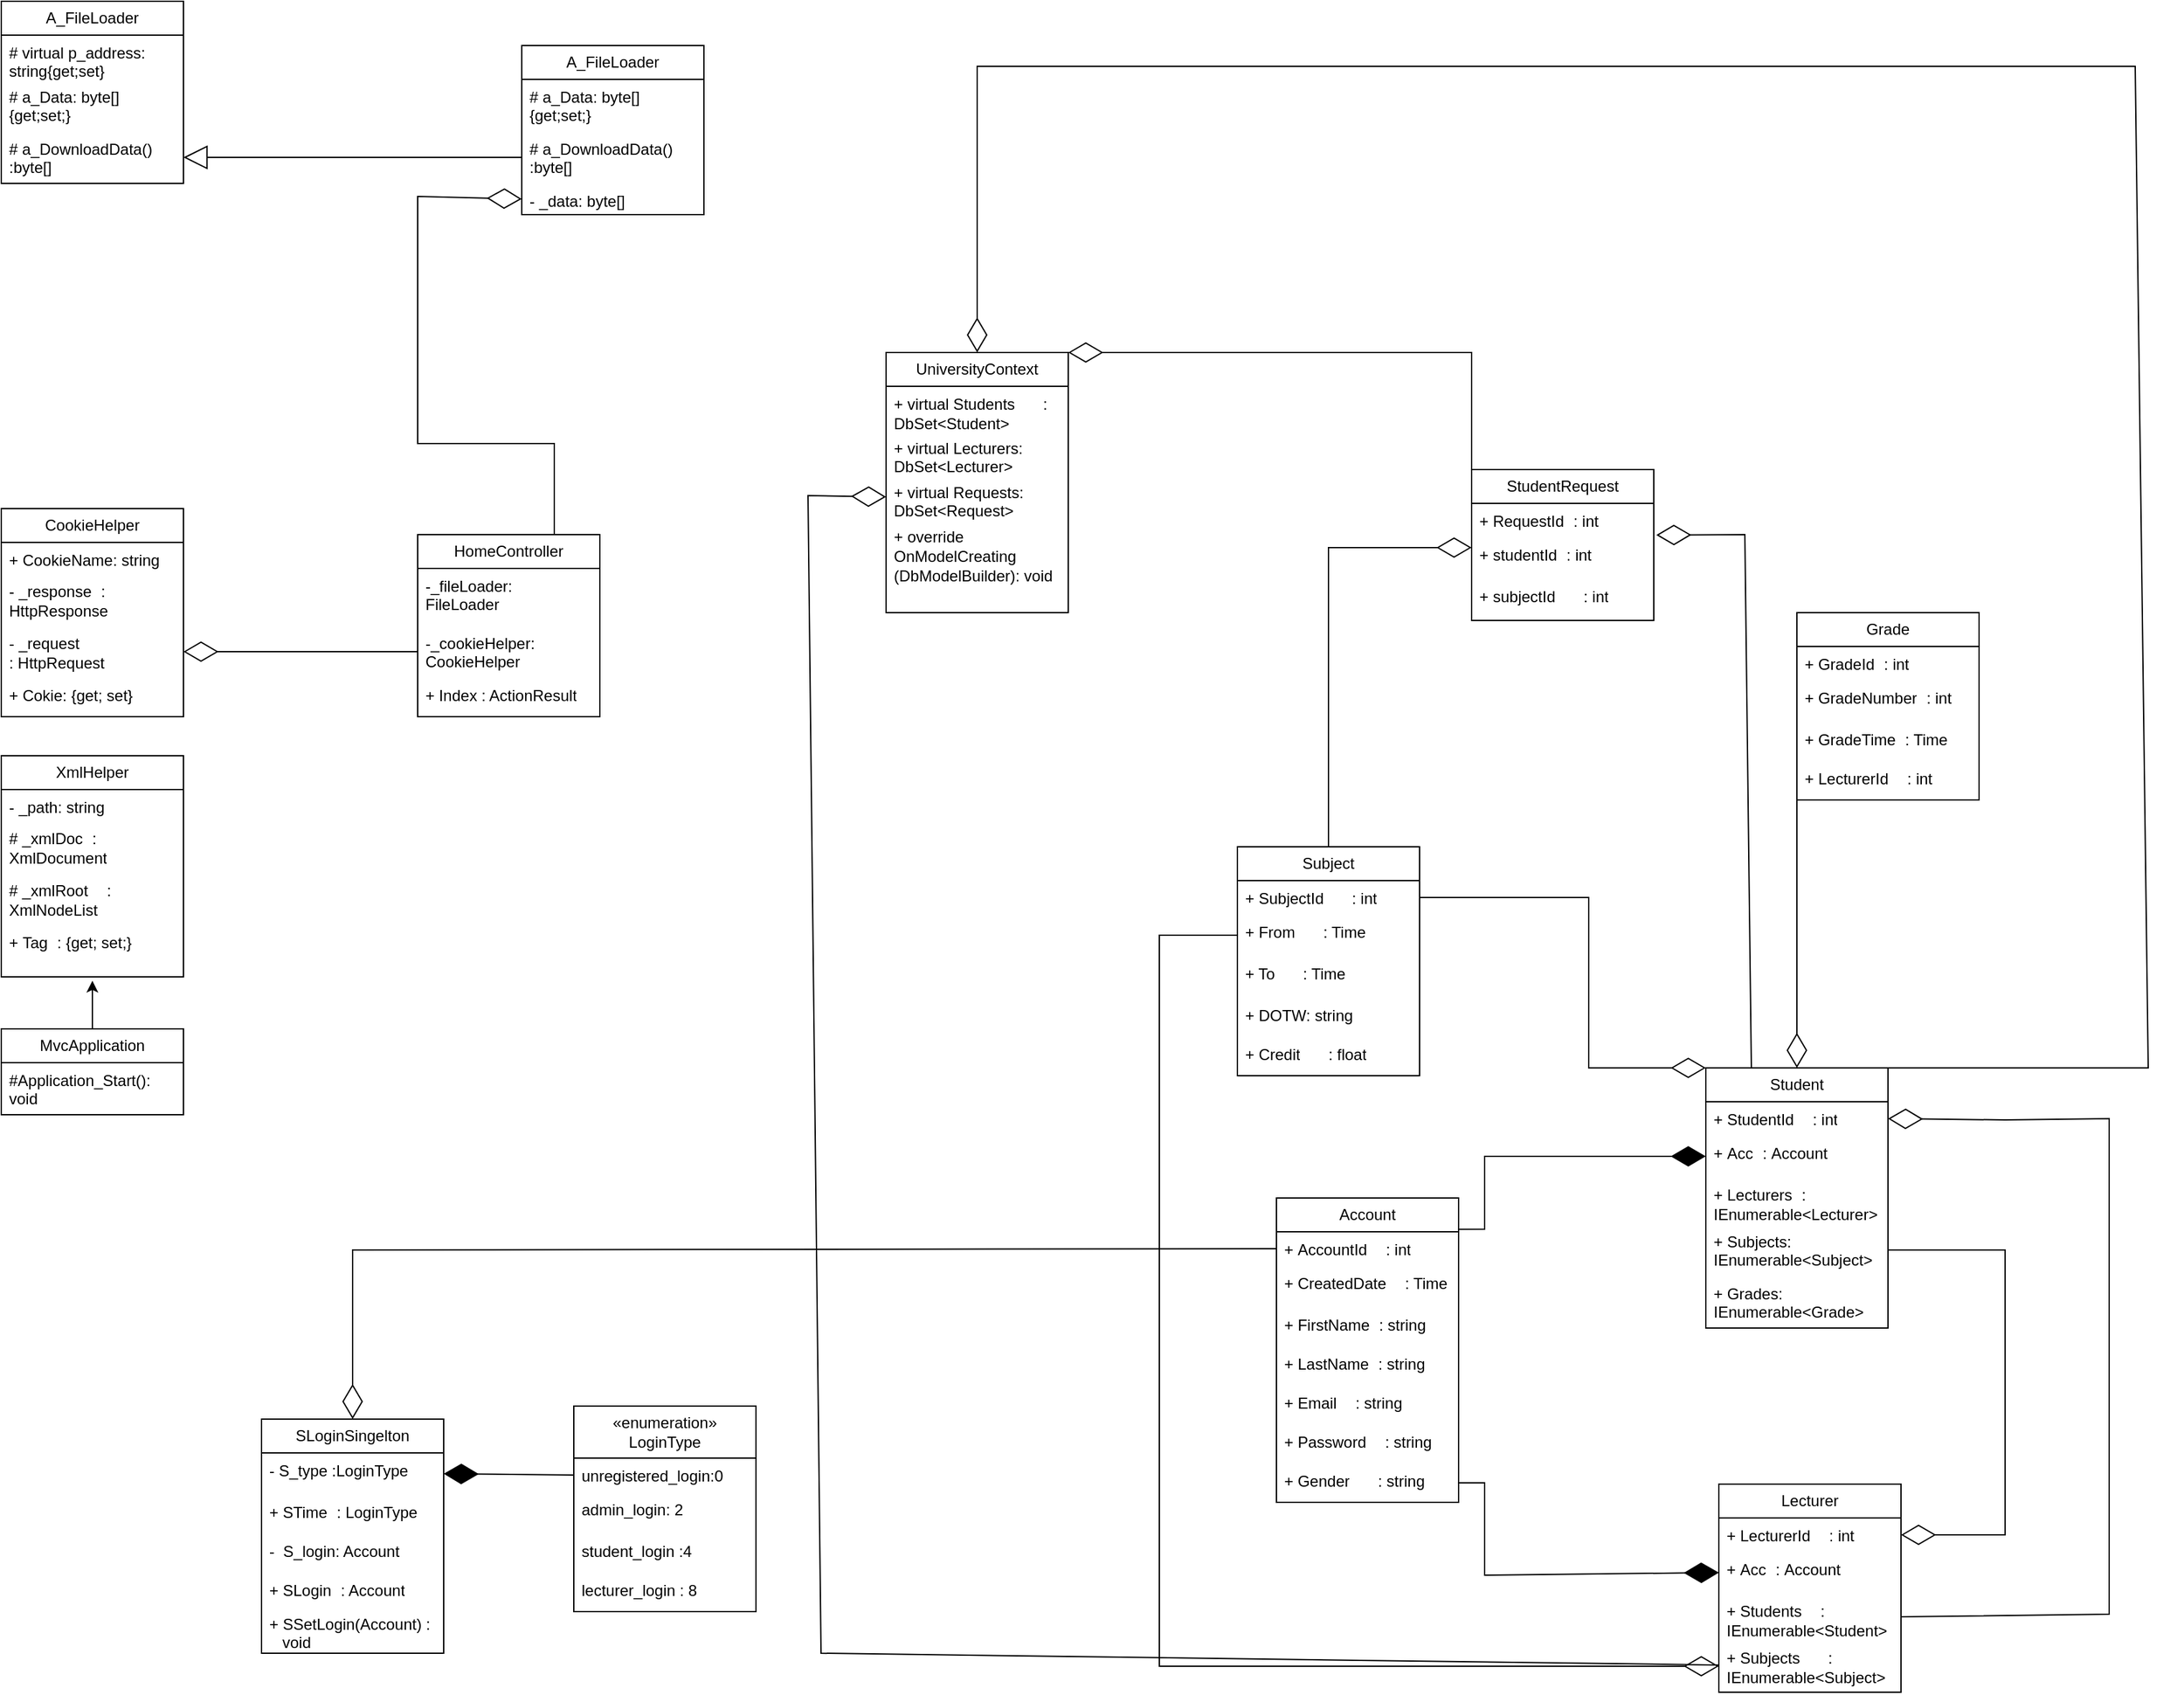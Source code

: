 <mxfile version="21.0.6" type="github">
  <diagram name="Страница 1" id="08dbwA2sCnlIQFmaK5ob">
    <mxGraphModel dx="4014" dy="2938" grid="1" gridSize="10" guides="1" tooltips="1" connect="1" arrows="1" fold="1" page="1" pageScale="1" pageWidth="827" pageHeight="1169" math="0" shadow="0">
      <root>
        <mxCell id="0" />
        <mxCell id="1" parent="0" />
        <mxCell id="9_veCbzm8Ff3fqLZp_he-1" value="Grade" style="swimlane;fontStyle=0;childLayout=stackLayout;horizontal=1;startSize=26;fillColor=none;horizontalStack=0;resizeParent=1;resizeParentMax=0;resizeLast=0;collapsible=1;marginBottom=0;whiteSpace=wrap;html=1;" parent="1" vertex="1">
          <mxGeometry x="770" y="-80" width="140" height="144" as="geometry" />
        </mxCell>
        <mxCell id="9_veCbzm8Ff3fqLZp_he-2" value="+&amp;nbsp;GradeId&lt;span style=&quot;color: rgb(36, 41, 47); font-family: ui-monospace, SFMono-Regular, &amp;quot;SF Mono&amp;quot;, Menlo, Consolas, &amp;quot;Liberation Mono&amp;quot;, monospace; background-color: rgb(255, 255, 255);&quot;&gt; &lt;/span&gt;: int" style="text;strokeColor=none;fillColor=none;align=left;verticalAlign=top;spacingLeft=4;spacingRight=4;overflow=hidden;rotatable=0;points=[[0,0.5],[1,0.5]];portConstraint=eastwest;whiteSpace=wrap;html=1;" parent="9_veCbzm8Ff3fqLZp_he-1" vertex="1">
          <mxGeometry y="26" width="140" height="26" as="geometry" />
        </mxCell>
        <mxCell id="9_veCbzm8Ff3fqLZp_he-4" value="+&amp;nbsp;GradeNumber&lt;span style=&quot;color: rgb(36, 41, 47); font-family: ui-monospace, SFMono-Regular, &amp;quot;SF Mono&amp;quot;, Menlo, Consolas, &amp;quot;Liberation Mono&amp;quot;, monospace; background-color: rgb(255, 255, 255);&quot;&gt; &lt;/span&gt;: int" style="text;strokeColor=none;fillColor=none;align=left;verticalAlign=top;spacingLeft=4;spacingRight=4;overflow=hidden;rotatable=0;points=[[0,0.5],[1,0.5]];portConstraint=eastwest;whiteSpace=wrap;html=1;" parent="9_veCbzm8Ff3fqLZp_he-1" vertex="1">
          <mxGeometry y="52" width="140" height="32" as="geometry" />
        </mxCell>
        <mxCell id="9_veCbzm8Ff3fqLZp_he-6" value="+&amp;nbsp;GradeTime&lt;span style=&quot;color: rgb(36, 41, 47); font-family: ui-monospace, SFMono-Regular, &amp;quot;SF Mono&amp;quot;, Menlo, Consolas, &amp;quot;Liberation Mono&amp;quot;, monospace; background-color: rgb(255, 255, 255);&quot;&gt; &lt;/span&gt;: Time" style="text;strokeColor=none;fillColor=none;align=left;verticalAlign=top;spacingLeft=4;spacingRight=4;overflow=hidden;rotatable=0;points=[[0,0.5],[1,0.5]];portConstraint=eastwest;whiteSpace=wrap;html=1;" parent="9_veCbzm8Ff3fqLZp_he-1" vertex="1">
          <mxGeometry y="84" width="140" height="30" as="geometry" />
        </mxCell>
        <mxCell id="9_veCbzm8Ff3fqLZp_he-7" value="+&amp;nbsp;LecturerId&lt;span style=&quot;color: rgb(36, 41, 47); font-family: ui-monospace, SFMono-Regular, &amp;quot;SF Mono&amp;quot;, Menlo, Consolas, &amp;quot;Liberation Mono&amp;quot;, monospace; background-color: rgb(255, 255, 255);&quot;&gt; &lt;/span&gt;&lt;span style=&quot;color: rgb(36, 41, 47); font-family: ui-monospace, SFMono-Regular, &amp;quot;SF Mono&amp;quot;, Menlo, Consolas, &amp;quot;Liberation Mono&amp;quot;, monospace; background-color: rgb(255, 255, 255);&quot;&gt;&amp;nbsp;&lt;/span&gt;: int" style="text;strokeColor=none;fillColor=none;align=left;verticalAlign=top;spacingLeft=4;spacingRight=4;overflow=hidden;rotatable=0;points=[[0,0.5],[1,0.5]];portConstraint=eastwest;whiteSpace=wrap;html=1;" parent="9_veCbzm8Ff3fqLZp_he-1" vertex="1">
          <mxGeometry y="114" width="140" height="30" as="geometry" />
        </mxCell>
        <mxCell id="9_veCbzm8Ff3fqLZp_he-8" value="Account" style="swimlane;fontStyle=0;childLayout=stackLayout;horizontal=1;startSize=26;fillColor=none;horizontalStack=0;resizeParent=1;resizeParentMax=0;resizeLast=0;collapsible=1;marginBottom=0;whiteSpace=wrap;html=1;" parent="1" vertex="1">
          <mxGeometry x="370" y="370" width="140" height="234" as="geometry" />
        </mxCell>
        <mxCell id="9_veCbzm8Ff3fqLZp_he-10" value="+&amp;nbsp;AccountId&lt;span style=&quot;color: rgb(36, 41, 47); font-family: ui-monospace, SFMono-Regular, &amp;quot;SF Mono&amp;quot;, Menlo, Consolas, &amp;quot;Liberation Mono&amp;quot;, monospace; background-color: rgb(255, 255, 255);&quot;&gt; &lt;/span&gt;&lt;span style=&quot;color: rgb(36, 41, 47); font-family: ui-monospace, SFMono-Regular, &amp;quot;SF Mono&amp;quot;, Menlo, Consolas, &amp;quot;Liberation Mono&amp;quot;, monospace; background-color: rgb(255, 255, 255);&quot;&gt;&amp;nbsp;&lt;/span&gt;: int" style="text;strokeColor=none;fillColor=none;align=left;verticalAlign=top;spacingLeft=4;spacingRight=4;overflow=hidden;rotatable=0;points=[[0,0.5],[1,0.5]];portConstraint=eastwest;whiteSpace=wrap;html=1;" parent="9_veCbzm8Ff3fqLZp_he-8" vertex="1">
          <mxGeometry y="26" width="140" height="26" as="geometry" />
        </mxCell>
        <mxCell id="9_veCbzm8Ff3fqLZp_he-11" value="+&amp;nbsp;CreatedDate&lt;span style=&quot;color: rgb(36, 41, 47); font-family: ui-monospace, SFMono-Regular, &amp;quot;SF Mono&amp;quot;, Menlo, Consolas, &amp;quot;Liberation Mono&amp;quot;, monospace; background-color: rgb(255, 255, 255);&quot;&gt; &lt;/span&gt;&lt;span style=&quot;color: rgb(36, 41, 47); font-family: ui-monospace, SFMono-Regular, &amp;quot;SF Mono&amp;quot;, Menlo, Consolas, &amp;quot;Liberation Mono&amp;quot;, monospace; background-color: rgb(255, 255, 255);&quot;&gt;&amp;nbsp;&lt;/span&gt;: Time" style="text;strokeColor=none;fillColor=none;align=left;verticalAlign=top;spacingLeft=4;spacingRight=4;overflow=hidden;rotatable=0;points=[[0,0.5],[1,0.5]];portConstraint=eastwest;whiteSpace=wrap;html=1;" parent="9_veCbzm8Ff3fqLZp_he-8" vertex="1">
          <mxGeometry y="52" width="140" height="32" as="geometry" />
        </mxCell>
        <mxCell id="9_veCbzm8Ff3fqLZp_he-12" value="+&amp;nbsp;FirstName&lt;span style=&quot;color: rgb(36, 41, 47); font-family: ui-monospace, SFMono-Regular, &amp;quot;SF Mono&amp;quot;, Menlo, Consolas, &amp;quot;Liberation Mono&amp;quot;, monospace; background-color: rgb(255, 255, 255);&quot;&gt; &lt;/span&gt;: string" style="text;strokeColor=none;fillColor=none;align=left;verticalAlign=top;spacingLeft=4;spacingRight=4;overflow=hidden;rotatable=0;points=[[0,0.5],[1,0.5]];portConstraint=eastwest;whiteSpace=wrap;html=1;" parent="9_veCbzm8Ff3fqLZp_he-8" vertex="1">
          <mxGeometry y="84" width="140" height="30" as="geometry" />
        </mxCell>
        <mxCell id="9_veCbzm8Ff3fqLZp_he-13" value="+&amp;nbsp;LastName&lt;span style=&quot;color: rgb(36, 41, 47); font-family: ui-monospace, SFMono-Regular, &amp;quot;SF Mono&amp;quot;, Menlo, Consolas, &amp;quot;Liberation Mono&amp;quot;, monospace; background-color: rgb(255, 255, 255);&quot;&gt; &lt;/span&gt;: string" style="text;strokeColor=none;fillColor=none;align=left;verticalAlign=top;spacingLeft=4;spacingRight=4;overflow=hidden;rotatable=0;points=[[0,0.5],[1,0.5]];portConstraint=eastwest;whiteSpace=wrap;html=1;" parent="9_veCbzm8Ff3fqLZp_he-8" vertex="1">
          <mxGeometry y="114" width="140" height="30" as="geometry" />
        </mxCell>
        <mxCell id="9_veCbzm8Ff3fqLZp_he-15" value="+&amp;nbsp;Email&lt;span style=&quot;color: rgb(36, 41, 47); font-family: ui-monospace, SFMono-Regular, &amp;quot;SF Mono&amp;quot;, Menlo, Consolas, &amp;quot;Liberation Mono&amp;quot;, monospace; background-color: rgb(255, 255, 255);&quot;&gt; &lt;/span&gt;&lt;span style=&quot;color: rgb(36, 41, 47); font-family: ui-monospace, SFMono-Regular, &amp;quot;SF Mono&amp;quot;, Menlo, Consolas, &amp;quot;Liberation Mono&amp;quot;, monospace; background-color: rgb(255, 255, 255);&quot;&gt;&amp;nbsp;&lt;/span&gt;: string" style="text;strokeColor=none;fillColor=none;align=left;verticalAlign=top;spacingLeft=4;spacingRight=4;overflow=hidden;rotatable=0;points=[[0,0.5],[1,0.5]];portConstraint=eastwest;whiteSpace=wrap;html=1;" parent="9_veCbzm8Ff3fqLZp_he-8" vertex="1">
          <mxGeometry y="144" width="140" height="30" as="geometry" />
        </mxCell>
        <mxCell id="9_veCbzm8Ff3fqLZp_he-16" value="+&amp;nbsp;Password&lt;span style=&quot;color: rgb(36, 41, 47); font-family: ui-monospace, SFMono-Regular, &amp;quot;SF Mono&amp;quot;, Menlo, Consolas, &amp;quot;Liberation Mono&amp;quot;, monospace; background-color: rgb(255, 255, 255);&quot;&gt; &lt;/span&gt;&lt;span style=&quot;color: rgb(36, 41, 47); font-family: ui-monospace, SFMono-Regular, &amp;quot;SF Mono&amp;quot;, Menlo, Consolas, &amp;quot;Liberation Mono&amp;quot;, monospace; background-color: rgb(255, 255, 255);&quot;&gt;&amp;nbsp;&lt;/span&gt;: string" style="text;strokeColor=none;fillColor=none;align=left;verticalAlign=top;spacingLeft=4;spacingRight=4;overflow=hidden;rotatable=0;points=[[0,0.5],[1,0.5]];portConstraint=eastwest;whiteSpace=wrap;html=1;" parent="9_veCbzm8Ff3fqLZp_he-8" vertex="1">
          <mxGeometry y="174" width="140" height="30" as="geometry" />
        </mxCell>
        <mxCell id="9_veCbzm8Ff3fqLZp_he-14" value="+&amp;nbsp;Gender&lt;span style=&quot;color: rgb(36, 41, 47); font-family: ui-monospace, SFMono-Regular, &amp;quot;SF Mono&amp;quot;, Menlo, Consolas, &amp;quot;Liberation Mono&amp;quot;, monospace; background-color: rgb(255, 255, 255);&quot;&gt; &lt;/span&gt;&lt;span style=&quot;color: rgb(36, 41, 47); font-family: ui-monospace, SFMono-Regular, &amp;quot;SF Mono&amp;quot;, Menlo, Consolas, &amp;quot;Liberation Mono&amp;quot;, monospace; background-color: rgb(255, 255, 255);&quot;&gt;&amp;nbsp;&lt;/span&gt;&lt;span style=&quot;color: rgb(36, 41, 47); font-family: ui-monospace, SFMono-Regular, &amp;quot;SF Mono&amp;quot;, Menlo, Consolas, &amp;quot;Liberation Mono&amp;quot;, monospace; background-color: rgb(255, 255, 255);&quot;&gt;&amp;nbsp;&lt;/span&gt;: string" style="text;strokeColor=none;fillColor=none;align=left;verticalAlign=top;spacingLeft=4;spacingRight=4;overflow=hidden;rotatable=0;points=[[0,0.5],[1,0.5]];portConstraint=eastwest;whiteSpace=wrap;html=1;" parent="9_veCbzm8Ff3fqLZp_he-8" vertex="1">
          <mxGeometry y="204" width="140" height="30" as="geometry" />
        </mxCell>
        <mxCell id="9_veCbzm8Ff3fqLZp_he-34" value="«enumeration»&lt;br style=&quot;border-color: var(--border-color);&quot;&gt;LoginType" style="swimlane;fontStyle=0;childLayout=stackLayout;horizontal=1;startSize=40;fillColor=none;horizontalStack=0;resizeParent=1;resizeParentMax=0;resizeLast=0;collapsible=1;marginBottom=0;whiteSpace=wrap;html=1;" parent="1" vertex="1">
          <mxGeometry x="-170" y="530" width="140" height="158" as="geometry" />
        </mxCell>
        <mxCell id="9_veCbzm8Ff3fqLZp_he-35" value="unregistered_login:0&lt;span style=&quot;color: rgb(36, 41, 47); font-family: ui-monospace, SFMono-Regular, &amp;quot;SF Mono&amp;quot;, Menlo, Consolas, &amp;quot;Liberation Mono&amp;quot;, monospace; background-color: rgb(255, 255, 255);&quot;&gt;&lt;/span&gt;" style="text;strokeColor=none;fillColor=none;align=left;verticalAlign=top;spacingLeft=4;spacingRight=4;overflow=hidden;rotatable=0;points=[[0,0.5],[1,0.5]];portConstraint=eastwest;whiteSpace=wrap;html=1;" parent="9_veCbzm8Ff3fqLZp_he-34" vertex="1">
          <mxGeometry y="40" width="140" height="26" as="geometry" />
        </mxCell>
        <mxCell id="9_veCbzm8Ff3fqLZp_he-36" value="admin_login: 2" style="text;strokeColor=none;fillColor=none;align=left;verticalAlign=top;spacingLeft=4;spacingRight=4;overflow=hidden;rotatable=0;points=[[0,0.5],[1,0.5]];portConstraint=eastwest;whiteSpace=wrap;html=1;" parent="9_veCbzm8Ff3fqLZp_he-34" vertex="1">
          <mxGeometry y="66" width="140" height="32" as="geometry" />
        </mxCell>
        <mxCell id="9_veCbzm8Ff3fqLZp_he-37" value="student_login :4&lt;span style=&quot;color: rgb(36, 41, 47); font-family: ui-monospace, SFMono-Regular, &amp;quot;SF Mono&amp;quot;, Menlo, Consolas, &amp;quot;Liberation Mono&amp;quot;, monospace; background-color: rgb(255, 255, 255);&quot;&gt;&lt;/span&gt;" style="text;strokeColor=none;fillColor=none;align=left;verticalAlign=top;spacingLeft=4;spacingRight=4;overflow=hidden;rotatable=0;points=[[0,0.5],[1,0.5]];portConstraint=eastwest;whiteSpace=wrap;html=1;" parent="9_veCbzm8Ff3fqLZp_he-34" vertex="1">
          <mxGeometry y="98" width="140" height="30" as="geometry" />
        </mxCell>
        <mxCell id="9_veCbzm8Ff3fqLZp_he-38" value="lecturer_login : 8&lt;span style=&quot;color: rgb(36, 41, 47); font-family: ui-monospace, SFMono-Regular, &amp;quot;SF Mono&amp;quot;, Menlo, Consolas, &amp;quot;Liberation Mono&amp;quot;, monospace; background-color: rgb(255, 255, 255);&quot;&gt;&lt;/span&gt;" style="text;strokeColor=none;fillColor=none;align=left;verticalAlign=top;spacingLeft=4;spacingRight=4;overflow=hidden;rotatable=0;points=[[0,0.5],[1,0.5]];portConstraint=eastwest;whiteSpace=wrap;html=1;" parent="9_veCbzm8Ff3fqLZp_he-34" vertex="1">
          <mxGeometry y="128" width="140" height="30" as="geometry" />
        </mxCell>
        <mxCell id="9_veCbzm8Ff3fqLZp_he-40" value="SLoginSingelton" style="swimlane;fontStyle=0;childLayout=stackLayout;horizontal=1;startSize=26;fillColor=none;horizontalStack=0;resizeParent=1;resizeParentMax=0;resizeLast=0;collapsible=1;marginBottom=0;whiteSpace=wrap;html=1;" parent="1" vertex="1">
          <mxGeometry x="-410" y="540" width="140" height="180" as="geometry" />
        </mxCell>
        <mxCell id="9_veCbzm8Ff3fqLZp_he-42" value="- S_type :LoginType&lt;span style=&quot;color: rgb(36, 41, 47); font-family: ui-monospace, SFMono-Regular, &amp;quot;SF Mono&amp;quot;, Menlo, Consolas, &amp;quot;Liberation Mono&amp;quot;, monospace; background-color: rgb(255, 255, 255);&quot;&gt; &lt;/span&gt;" style="text;strokeColor=none;fillColor=none;align=left;verticalAlign=top;spacingLeft=4;spacingRight=4;overflow=hidden;rotatable=0;points=[[0,0.5],[1,0.5]];portConstraint=eastwest;whiteSpace=wrap;html=1;" parent="9_veCbzm8Ff3fqLZp_he-40" vertex="1">
          <mxGeometry y="26" width="140" height="32" as="geometry" />
        </mxCell>
        <mxCell id="9_veCbzm8Ff3fqLZp_he-43" value="+ STime&lt;span style=&quot;color: rgb(36, 41, 47); font-family: ui-monospace, SFMono-Regular, &amp;quot;SF Mono&amp;quot;, Menlo, Consolas, &amp;quot;Liberation Mono&amp;quot;, monospace; background-color: rgb(255, 255, 255);&quot;&gt;&amp;nbsp;&lt;/span&gt;:&amp;nbsp;LoginType&lt;span style=&quot;color: rgb(36, 41, 47); font-family: ui-monospace, SFMono-Regular, &amp;quot;SF Mono&amp;quot;, Menlo, Consolas, &amp;quot;Liberation Mono&amp;quot;, monospace; background-color: rgb(255, 255, 255);&quot;&gt; &lt;/span&gt;" style="text;strokeColor=none;fillColor=none;align=left;verticalAlign=top;spacingLeft=4;spacingRight=4;overflow=hidden;rotatable=0;points=[[0,0.5],[1,0.5]];portConstraint=eastwest;whiteSpace=wrap;html=1;" parent="9_veCbzm8Ff3fqLZp_he-40" vertex="1">
          <mxGeometry y="58" width="140" height="30" as="geometry" />
        </mxCell>
        <mxCell id="9_veCbzm8Ff3fqLZp_he-44" value="-&amp;nbsp; S_login: Account" style="text;strokeColor=none;fillColor=none;align=left;verticalAlign=top;spacingLeft=4;spacingRight=4;overflow=hidden;rotatable=0;points=[[0,0.5],[1,0.5]];portConstraint=eastwest;whiteSpace=wrap;html=1;" parent="9_veCbzm8Ff3fqLZp_he-40" vertex="1">
          <mxGeometry y="88" width="140" height="30" as="geometry" />
        </mxCell>
        <mxCell id="9_veCbzm8Ff3fqLZp_he-41" value="+&amp;nbsp;SLogin&lt;span style=&quot;color: rgb(36, 41, 47); font-family: ui-monospace, SFMono-Regular, &amp;quot;SF Mono&amp;quot;, Menlo, Consolas, &amp;quot;Liberation Mono&amp;quot;, monospace; background-color: rgb(255, 255, 255);&quot;&gt; &lt;/span&gt;: Account" style="text;strokeColor=none;fillColor=none;align=left;verticalAlign=top;spacingLeft=4;spacingRight=4;overflow=hidden;rotatable=0;points=[[0,0.5],[1,0.5]];portConstraint=eastwest;whiteSpace=wrap;html=1;" parent="9_veCbzm8Ff3fqLZp_he-40" vertex="1">
          <mxGeometry y="118" width="140" height="26" as="geometry" />
        </mxCell>
        <mxCell id="9_veCbzm8Ff3fqLZp_he-47" value="+ SSetLogin(Account) :&amp;nbsp; &amp;nbsp; &amp;nbsp;void" style="text;strokeColor=none;fillColor=none;align=left;verticalAlign=top;spacingLeft=4;spacingRight=4;overflow=hidden;rotatable=0;points=[[0,0.5],[1,0.5]];portConstraint=eastwest;whiteSpace=wrap;html=1;" parent="9_veCbzm8Ff3fqLZp_he-40" vertex="1">
          <mxGeometry y="144" width="140" height="36" as="geometry" />
        </mxCell>
        <mxCell id="9_veCbzm8Ff3fqLZp_he-46" value="" style="endArrow=diamondThin;endFill=1;endSize=24;html=1;rounded=0;entryX=1;entryY=0.5;entryDx=0;entryDy=0;exitX=0;exitY=0.5;exitDx=0;exitDy=0;" parent="1" source="9_veCbzm8Ff3fqLZp_he-35" target="9_veCbzm8Ff3fqLZp_he-42" edge="1">
          <mxGeometry width="160" relative="1" as="geometry">
            <mxPoint x="-60" y="470" as="sourcePoint" />
            <mxPoint x="100" y="470" as="targetPoint" />
          </mxGeometry>
        </mxCell>
        <mxCell id="aptU_gc38uHqV0_6gAr--9" value="Student&lt;span style=&quot;color: rgb(36, 41, 47); font-family: ui-monospace, SFMono-Regular, &amp;quot;SF Mono&amp;quot;, Menlo, Consolas, &amp;quot;Liberation Mono&amp;quot;, monospace; text-align: start; background-color: rgb(255, 255, 255);&quot;&gt; &lt;/span&gt;" style="swimlane;fontStyle=0;childLayout=stackLayout;horizontal=1;startSize=26;fillColor=none;horizontalStack=0;resizeParent=1;resizeParentMax=0;resizeLast=0;collapsible=1;marginBottom=0;whiteSpace=wrap;html=1;" vertex="1" parent="1">
          <mxGeometry x="700" y="270" width="140" height="200" as="geometry" />
        </mxCell>
        <mxCell id="aptU_gc38uHqV0_6gAr--10" value="+&amp;nbsp;StudentId&lt;span style=&quot;color: rgb(36, 41, 47); font-family: ui-monospace, SFMono-Regular, &amp;quot;SF Mono&amp;quot;, Menlo, Consolas, &amp;quot;Liberation Mono&amp;quot;, monospace; background-color: rgb(255, 255, 255);&quot;&gt; &lt;/span&gt;&lt;span style=&quot;color: rgb(36, 41, 47); font-family: ui-monospace, SFMono-Regular, &amp;quot;SF Mono&amp;quot;, Menlo, Consolas, &amp;quot;Liberation Mono&amp;quot;, monospace; background-color: rgb(255, 255, 255);&quot;&gt;&amp;nbsp;&lt;/span&gt;: int" style="text;strokeColor=none;fillColor=none;align=left;verticalAlign=top;spacingLeft=4;spacingRight=4;overflow=hidden;rotatable=0;points=[[0,0.5],[1,0.5]];portConstraint=eastwest;whiteSpace=wrap;html=1;" vertex="1" parent="aptU_gc38uHqV0_6gAr--9">
          <mxGeometry y="26" width="140" height="26" as="geometry" />
        </mxCell>
        <mxCell id="aptU_gc38uHqV0_6gAr--11" value="+&amp;nbsp;Acc&lt;span style=&quot;color: rgb(36, 41, 47); font-family: ui-monospace, SFMono-Regular, &amp;quot;SF Mono&amp;quot;, Menlo, Consolas, &amp;quot;Liberation Mono&amp;quot;, monospace; background-color: rgb(255, 255, 255);&quot;&gt;&amp;nbsp;&lt;/span&gt;:&amp;nbsp;Account&lt;span style=&quot;color: rgb(36, 41, 47); font-family: ui-monospace, SFMono-Regular, &amp;quot;SF Mono&amp;quot;, Menlo, Consolas, &amp;quot;Liberation Mono&amp;quot;, monospace; background-color: rgb(255, 255, 255);&quot;&gt; &lt;/span&gt;" style="text;strokeColor=none;fillColor=none;align=left;verticalAlign=top;spacingLeft=4;spacingRight=4;overflow=hidden;rotatable=0;points=[[0,0.5],[1,0.5]];portConstraint=eastwest;whiteSpace=wrap;html=1;" vertex="1" parent="aptU_gc38uHqV0_6gAr--9">
          <mxGeometry y="52" width="140" height="32" as="geometry" />
        </mxCell>
        <mxCell id="aptU_gc38uHqV0_6gAr--12" value="+&amp;nbsp;Lecturers&lt;span style=&quot;color: rgb(36, 41, 47); font-family: ui-monospace, SFMono-Regular, &amp;quot;SF Mono&amp;quot;, Menlo, Consolas, &amp;quot;Liberation Mono&amp;quot;, monospace; background-color: rgb(255, 255, 255);&quot;&gt; &lt;/span&gt;: IEnumerable&amp;lt;Lecturer&amp;gt;" style="text;strokeColor=none;fillColor=none;align=left;verticalAlign=top;spacingLeft=4;spacingRight=4;overflow=hidden;rotatable=0;points=[[0,0.5],[1,0.5]];portConstraint=eastwest;whiteSpace=wrap;html=1;" vertex="1" parent="aptU_gc38uHqV0_6gAr--9">
          <mxGeometry y="84" width="140" height="36" as="geometry" />
        </mxCell>
        <mxCell id="aptU_gc38uHqV0_6gAr--13" value="+&amp;nbsp;Subjects:&amp;nbsp; IEnumerable&amp;lt;Subject&amp;gt;" style="text;strokeColor=none;fillColor=none;align=left;verticalAlign=top;spacingLeft=4;spacingRight=4;overflow=hidden;rotatable=0;points=[[0,0.5],[1,0.5]];portConstraint=eastwest;whiteSpace=wrap;html=1;" vertex="1" parent="aptU_gc38uHqV0_6gAr--9">
          <mxGeometry y="120" width="140" height="40" as="geometry" />
        </mxCell>
        <mxCell id="aptU_gc38uHqV0_6gAr--36" value="+&amp;nbsp;Grades:&amp;nbsp; IEnumerable&amp;lt;Grade&amp;gt;" style="text;strokeColor=none;fillColor=none;align=left;verticalAlign=top;spacingLeft=4;spacingRight=4;overflow=hidden;rotatable=0;points=[[0,0.5],[1,0.5]];portConstraint=eastwest;whiteSpace=wrap;html=1;" vertex="1" parent="aptU_gc38uHqV0_6gAr--9">
          <mxGeometry y="160" width="140" height="40" as="geometry" />
        </mxCell>
        <mxCell id="aptU_gc38uHqV0_6gAr--14" value="Lecturer" style="swimlane;fontStyle=0;childLayout=stackLayout;horizontal=1;startSize=26;fillColor=none;horizontalStack=0;resizeParent=1;resizeParentMax=0;resizeLast=0;collapsible=1;marginBottom=0;whiteSpace=wrap;html=1;" vertex="1" parent="1">
          <mxGeometry x="710" y="590" width="140" height="160" as="geometry" />
        </mxCell>
        <mxCell id="aptU_gc38uHqV0_6gAr--15" value="+&amp;nbsp;LecturerId&lt;span style=&quot;color: rgb(36, 41, 47); font-family: ui-monospace, SFMono-Regular, &amp;quot;SF Mono&amp;quot;, Menlo, Consolas, &amp;quot;Liberation Mono&amp;quot;, monospace; background-color: rgb(255, 255, 255);&quot;&gt; &lt;/span&gt;&lt;span style=&quot;color: rgb(36, 41, 47); font-family: ui-monospace, SFMono-Regular, &amp;quot;SF Mono&amp;quot;, Menlo, Consolas, &amp;quot;Liberation Mono&amp;quot;, monospace; background-color: rgb(255, 255, 255);&quot;&gt;&amp;nbsp;&lt;/span&gt;: int" style="text;strokeColor=none;fillColor=none;align=left;verticalAlign=top;spacingLeft=4;spacingRight=4;overflow=hidden;rotatable=0;points=[[0,0.5],[1,0.5]];portConstraint=eastwest;whiteSpace=wrap;html=1;" vertex="1" parent="aptU_gc38uHqV0_6gAr--14">
          <mxGeometry y="26" width="140" height="26" as="geometry" />
        </mxCell>
        <mxCell id="aptU_gc38uHqV0_6gAr--16" value="+&amp;nbsp;Acc&lt;span style=&quot;color: rgb(36, 41, 47); font-family: ui-monospace, SFMono-Regular, &amp;quot;SF Mono&amp;quot;, Menlo, Consolas, &amp;quot;Liberation Mono&amp;quot;, monospace; background-color: rgb(255, 255, 255);&quot;&gt;&amp;nbsp;&lt;/span&gt;:&amp;nbsp;Account&lt;span style=&quot;color: rgb(36, 41, 47); font-family: ui-monospace, SFMono-Regular, &amp;quot;SF Mono&amp;quot;, Menlo, Consolas, &amp;quot;Liberation Mono&amp;quot;, monospace; background-color: rgb(255, 255, 255);&quot;&gt; &lt;/span&gt;" style="text;strokeColor=none;fillColor=none;align=left;verticalAlign=top;spacingLeft=4;spacingRight=4;overflow=hidden;rotatable=0;points=[[0,0.5],[1,0.5]];portConstraint=eastwest;whiteSpace=wrap;html=1;" vertex="1" parent="aptU_gc38uHqV0_6gAr--14">
          <mxGeometry y="52" width="140" height="32" as="geometry" />
        </mxCell>
        <mxCell id="aptU_gc38uHqV0_6gAr--17" value="+&amp;nbsp;Students&lt;span style=&quot;color: rgb(36, 41, 47); font-family: ui-monospace, SFMono-Regular, &amp;quot;SF Mono&amp;quot;, Menlo, Consolas, &amp;quot;Liberation Mono&amp;quot;, monospace; background-color: rgb(255, 255, 255);&quot;&gt; &lt;/span&gt;&lt;span style=&quot;color: rgb(36, 41, 47); font-family: ui-monospace, SFMono-Regular, &amp;quot;SF Mono&amp;quot;, Menlo, Consolas, &amp;quot;Liberation Mono&amp;quot;, monospace; background-color: rgb(255, 255, 255);&quot;&gt;&amp;nbsp;&lt;/span&gt;: IEnumerable&amp;lt;Student&amp;gt;" style="text;strokeColor=none;fillColor=none;align=left;verticalAlign=top;spacingLeft=4;spacingRight=4;overflow=hidden;rotatable=0;points=[[0,0.5],[1,0.5]];portConstraint=eastwest;whiteSpace=wrap;html=1;" vertex="1" parent="aptU_gc38uHqV0_6gAr--14">
          <mxGeometry y="84" width="140" height="36" as="geometry" />
        </mxCell>
        <mxCell id="aptU_gc38uHqV0_6gAr--18" value="+&amp;nbsp;Subjects&lt;span style=&quot;color: rgb(36, 41, 47); font-family: ui-monospace, SFMono-Regular, &amp;quot;SF Mono&amp;quot;, Menlo, Consolas, &amp;quot;Liberation Mono&amp;quot;, monospace; background-color: rgb(255, 255, 255);&quot;&gt; &lt;/span&gt;&lt;span style=&quot;color: rgb(36, 41, 47); font-family: ui-monospace, SFMono-Regular, &amp;quot;SF Mono&amp;quot;, Menlo, Consolas, &amp;quot;Liberation Mono&amp;quot;, monospace; background-color: rgb(255, 255, 255);&quot;&gt;&amp;nbsp;&lt;/span&gt;&lt;span style=&quot;color: rgb(36, 41, 47); font-family: ui-monospace, SFMono-Regular, &amp;quot;SF Mono&amp;quot;, Menlo, Consolas, &amp;quot;Liberation Mono&amp;quot;, monospace; background-color: rgb(255, 255, 255);&quot;&gt;&amp;nbsp;&lt;/span&gt;: IEnumerable&amp;lt;Subject&amp;gt;" style="text;strokeColor=none;fillColor=none;align=left;verticalAlign=top;spacingLeft=4;spacingRight=4;overflow=hidden;rotatable=0;points=[[0,0.5],[1,0.5]];portConstraint=eastwest;whiteSpace=wrap;html=1;" vertex="1" parent="aptU_gc38uHqV0_6gAr--14">
          <mxGeometry y="120" width="140" height="40" as="geometry" />
        </mxCell>
        <mxCell id="aptU_gc38uHqV0_6gAr--19" value="" style="endArrow=diamondThin;endFill=0;endSize=24;html=1;rounded=0;entryX=1;entryY=0.5;entryDx=0;entryDy=0;exitX=1;exitY=0.5;exitDx=0;exitDy=0;" edge="1" parent="1" source="aptU_gc38uHqV0_6gAr--17" target="aptU_gc38uHqV0_6gAr--10">
          <mxGeometry width="160" relative="1" as="geometry">
            <mxPoint x="690" y="554" as="sourcePoint" />
            <mxPoint x="850" y="554" as="targetPoint" />
            <Array as="points">
              <mxPoint x="1010" y="690" />
              <mxPoint x="1010" y="590" />
              <mxPoint x="1010" y="460" />
              <mxPoint x="1010" y="369" />
              <mxPoint x="1010" y="309" />
              <mxPoint x="930" y="310" />
            </Array>
          </mxGeometry>
        </mxCell>
        <mxCell id="aptU_gc38uHqV0_6gAr--20" value="" style="endArrow=diamondThin;endFill=0;endSize=24;html=1;rounded=0;entryX=1;entryY=0.5;entryDx=0;entryDy=0;exitX=1;exitY=0.5;exitDx=0;exitDy=0;" edge="1" parent="1" source="aptU_gc38uHqV0_6gAr--13" target="aptU_gc38uHqV0_6gAr--15">
          <mxGeometry width="160" relative="1" as="geometry">
            <mxPoint x="850" y="460" as="sourcePoint" />
            <mxPoint x="1020" y="430" as="targetPoint" />
            <Array as="points">
              <mxPoint x="930" y="410" />
              <mxPoint x="930" y="540" />
              <mxPoint x="930" y="629" />
            </Array>
          </mxGeometry>
        </mxCell>
        <mxCell id="aptU_gc38uHqV0_6gAr--23" value="" style="endArrow=diamondThin;endFill=1;endSize=24;html=1;rounded=0;entryX=0;entryY=0.5;entryDx=0;entryDy=0;exitX=1;exitY=0.5;exitDx=0;exitDy=0;" edge="1" parent="1" source="9_veCbzm8Ff3fqLZp_he-14" target="aptU_gc38uHqV0_6gAr--16">
          <mxGeometry width="160" relative="1" as="geometry">
            <mxPoint x="530" y="575" as="sourcePoint" />
            <mxPoint x="340" y="650" as="targetPoint" />
            <Array as="points">
              <mxPoint x="530" y="589" />
              <mxPoint x="530" y="660" />
            </Array>
          </mxGeometry>
        </mxCell>
        <mxCell id="aptU_gc38uHqV0_6gAr--24" value="" style="endArrow=diamondThin;endFill=1;endSize=24;html=1;rounded=0;entryX=0;entryY=0.5;entryDx=0;entryDy=0;exitX=1;exitY=0.103;exitDx=0;exitDy=0;exitPerimeter=0;" edge="1" parent="1" source="9_veCbzm8Ff3fqLZp_he-8" target="aptU_gc38uHqV0_6gAr--11">
          <mxGeometry width="160" relative="1" as="geometry">
            <mxPoint x="530" y="414" as="sourcePoint" />
            <mxPoint x="730" y="453" as="targetPoint" />
            <Array as="points">
              <mxPoint x="530" y="394" />
              <mxPoint x="530" y="338" />
            </Array>
          </mxGeometry>
        </mxCell>
        <mxCell id="aptU_gc38uHqV0_6gAr--26" value="Subject" style="swimlane;fontStyle=0;childLayout=stackLayout;horizontal=1;startSize=26;fillColor=none;horizontalStack=0;resizeParent=1;resizeParentMax=0;resizeLast=0;collapsible=1;marginBottom=0;whiteSpace=wrap;html=1;" vertex="1" parent="1">
          <mxGeometry x="340" y="100" width="140" height="176" as="geometry" />
        </mxCell>
        <mxCell id="aptU_gc38uHqV0_6gAr--27" value="+&amp;nbsp;SubjectId&lt;span style=&quot;color: rgb(36, 41, 47); font-family: ui-monospace, SFMono-Regular, &amp;quot;SF Mono&amp;quot;, Menlo, Consolas, &amp;quot;Liberation Mono&amp;quot;, monospace; background-color: rgb(255, 255, 255);&quot;&gt; &lt;/span&gt;&lt;span style=&quot;color: rgb(36, 41, 47); font-family: ui-monospace, SFMono-Regular, &amp;quot;SF Mono&amp;quot;, Menlo, Consolas, &amp;quot;Liberation Mono&amp;quot;, monospace; background-color: rgb(255, 255, 255);&quot;&gt;&amp;nbsp;&lt;/span&gt;&lt;span style=&quot;color: rgb(36, 41, 47); font-family: ui-monospace, SFMono-Regular, &amp;quot;SF Mono&amp;quot;, Menlo, Consolas, &amp;quot;Liberation Mono&amp;quot;, monospace; background-color: rgb(255, 255, 255);&quot;&gt;&amp;nbsp;&lt;/span&gt;: int" style="text;strokeColor=none;fillColor=none;align=left;verticalAlign=top;spacingLeft=4;spacingRight=4;overflow=hidden;rotatable=0;points=[[0,0.5],[1,0.5]];portConstraint=eastwest;whiteSpace=wrap;html=1;" vertex="1" parent="aptU_gc38uHqV0_6gAr--26">
          <mxGeometry y="26" width="140" height="26" as="geometry" />
        </mxCell>
        <mxCell id="aptU_gc38uHqV0_6gAr--28" value="+&amp;nbsp;From&lt;span style=&quot;color: rgb(36, 41, 47); font-family: ui-monospace, SFMono-Regular, &amp;quot;SF Mono&amp;quot;, Menlo, Consolas, &amp;quot;Liberation Mono&amp;quot;, monospace; background-color: rgb(255, 255, 255);&quot;&gt; &lt;/span&gt;&lt;span style=&quot;color: rgb(36, 41, 47); font-family: ui-monospace, SFMono-Regular, &amp;quot;SF Mono&amp;quot;, Menlo, Consolas, &amp;quot;Liberation Mono&amp;quot;, monospace; background-color: rgb(255, 255, 255);&quot;&gt;&amp;nbsp;&lt;/span&gt;&lt;span style=&quot;color: rgb(36, 41, 47); font-family: ui-monospace, SFMono-Regular, &amp;quot;SF Mono&amp;quot;, Menlo, Consolas, &amp;quot;Liberation Mono&amp;quot;, monospace; background-color: rgb(255, 255, 255);&quot;&gt;&amp;nbsp;&lt;/span&gt;: Time" style="text;strokeColor=none;fillColor=none;align=left;verticalAlign=top;spacingLeft=4;spacingRight=4;overflow=hidden;rotatable=0;points=[[0,0.5],[1,0.5]];portConstraint=eastwest;whiteSpace=wrap;html=1;" vertex="1" parent="aptU_gc38uHqV0_6gAr--26">
          <mxGeometry y="52" width="140" height="32" as="geometry" />
        </mxCell>
        <mxCell id="aptU_gc38uHqV0_6gAr--29" value="+ To&lt;span style=&quot;color: rgb(36, 41, 47); font-family: ui-monospace, SFMono-Regular, &amp;quot;SF Mono&amp;quot;, Menlo, Consolas, &amp;quot;Liberation Mono&amp;quot;, monospace; background-color: rgb(255, 255, 255);&quot;&gt;&amp;nbsp;&lt;/span&gt;&lt;span style=&quot;color: rgb(36, 41, 47); font-family: ui-monospace, SFMono-Regular, &amp;quot;SF Mono&amp;quot;, Menlo, Consolas, &amp;quot;Liberation Mono&amp;quot;, monospace; background-color: rgb(255, 255, 255);&quot;&gt;&amp;nbsp;&lt;/span&gt;&lt;span style=&quot;color: rgb(36, 41, 47); font-family: ui-monospace, SFMono-Regular, &amp;quot;SF Mono&amp;quot;, Menlo, Consolas, &amp;quot;Liberation Mono&amp;quot;, monospace; background-color: rgb(255, 255, 255);&quot;&gt;&amp;nbsp;&lt;/span&gt;: Time" style="text;strokeColor=none;fillColor=none;align=left;verticalAlign=top;spacingLeft=4;spacingRight=4;overflow=hidden;rotatable=0;points=[[0,0.5],[1,0.5]];portConstraint=eastwest;whiteSpace=wrap;html=1;" vertex="1" parent="aptU_gc38uHqV0_6gAr--26">
          <mxGeometry y="84" width="140" height="32" as="geometry" />
        </mxCell>
        <mxCell id="aptU_gc38uHqV0_6gAr--30" value="+ DOTW: string" style="text;strokeColor=none;fillColor=none;align=left;verticalAlign=top;spacingLeft=4;spacingRight=4;overflow=hidden;rotatable=0;points=[[0,0.5],[1,0.5]];portConstraint=eastwest;whiteSpace=wrap;html=1;" vertex="1" parent="aptU_gc38uHqV0_6gAr--26">
          <mxGeometry y="116" width="140" height="30" as="geometry" />
        </mxCell>
        <mxCell id="aptU_gc38uHqV0_6gAr--31" value="+&amp;nbsp;Credit&lt;span style=&quot;color: rgb(36, 41, 47); font-family: ui-monospace, SFMono-Regular, &amp;quot;SF Mono&amp;quot;, Menlo, Consolas, &amp;quot;Liberation Mono&amp;quot;, monospace; background-color: rgb(255, 255, 255);&quot;&gt; &lt;/span&gt;&lt;span style=&quot;color: rgb(36, 41, 47); font-family: ui-monospace, SFMono-Regular, &amp;quot;SF Mono&amp;quot;, Menlo, Consolas, &amp;quot;Liberation Mono&amp;quot;, monospace; background-color: rgb(255, 255, 255);&quot;&gt;&amp;nbsp;&lt;/span&gt;&lt;span style=&quot;color: rgb(36, 41, 47); font-family: ui-monospace, SFMono-Regular, &amp;quot;SF Mono&amp;quot;, Menlo, Consolas, &amp;quot;Liberation Mono&amp;quot;, monospace; background-color: rgb(255, 255, 255);&quot;&gt;&amp;nbsp;&lt;/span&gt;: float" style="text;strokeColor=none;fillColor=none;align=left;verticalAlign=top;spacingLeft=4;spacingRight=4;overflow=hidden;rotatable=0;points=[[0,0.5],[1,0.5]];portConstraint=eastwest;whiteSpace=wrap;html=1;" vertex="1" parent="aptU_gc38uHqV0_6gAr--26">
          <mxGeometry y="146" width="140" height="30" as="geometry" />
        </mxCell>
        <mxCell id="aptU_gc38uHqV0_6gAr--32" value="" style="endArrow=diamondThin;endFill=0;endSize=24;html=1;rounded=0;entryX=0;entryY=0;entryDx=0;entryDy=0;exitX=1;exitY=0.5;exitDx=0;exitDy=0;" edge="1" parent="1" source="aptU_gc38uHqV0_6gAr--27" target="aptU_gc38uHqV0_6gAr--9">
          <mxGeometry width="160" relative="1" as="geometry">
            <mxPoint x="520" y="160" as="sourcePoint" />
            <mxPoint x="530" y="390" as="targetPoint" />
            <Array as="points">
              <mxPoint x="610" y="139" />
              <mxPoint x="610" y="270" />
              <mxPoint x="630" y="270" />
            </Array>
          </mxGeometry>
        </mxCell>
        <mxCell id="aptU_gc38uHqV0_6gAr--33" value="" style="endArrow=diamondThin;endFill=0;endSize=24;html=1;rounded=0;exitX=0;exitY=0.5;exitDx=0;exitDy=0;entryX=0;entryY=0.5;entryDx=0;entryDy=0;" edge="1" parent="1" source="aptU_gc38uHqV0_6gAr--28" target="aptU_gc38uHqV0_6gAr--18">
          <mxGeometry width="160" relative="1" as="geometry">
            <mxPoint x="110" y="200" as="sourcePoint" />
            <mxPoint x="680" y="760" as="targetPoint" />
            <Array as="points">
              <mxPoint x="280" y="168" />
              <mxPoint x="280" y="331" />
              <mxPoint x="280" y="730" />
            </Array>
          </mxGeometry>
        </mxCell>
        <mxCell id="aptU_gc38uHqV0_6gAr--39" value="" style="endArrow=diamondThin;endFill=0;endSize=24;html=1;rounded=0;entryX=0.5;entryY=0;entryDx=0;entryDy=0;exitX=0;exitY=0.5;exitDx=0;exitDy=0;" edge="1" parent="1" source="9_veCbzm8Ff3fqLZp_he-7" target="aptU_gc38uHqV0_6gAr--9">
          <mxGeometry width="160" relative="1" as="geometry">
            <mxPoint x="670" y="100" as="sourcePoint" />
            <mxPoint x="830" y="100" as="targetPoint" />
          </mxGeometry>
        </mxCell>
        <mxCell id="aptU_gc38uHqV0_6gAr--41" value="" style="endArrow=diamondThin;endFill=0;endSize=24;html=1;rounded=0;exitX=0;exitY=0.5;exitDx=0;exitDy=0;entryX=0.5;entryY=0;entryDx=0;entryDy=0;" edge="1" parent="1" source="9_veCbzm8Ff3fqLZp_he-10" target="9_veCbzm8Ff3fqLZp_he-40">
          <mxGeometry width="160" relative="1" as="geometry">
            <mxPoint x="60" y="430" as="sourcePoint" />
            <mxPoint x="220" y="430" as="targetPoint" />
            <Array as="points">
              <mxPoint x="-340" y="410" />
            </Array>
          </mxGeometry>
        </mxCell>
        <mxCell id="aptU_gc38uHqV0_6gAr--42" value="UniversityContext" style="swimlane;fontStyle=0;childLayout=stackLayout;horizontal=1;startSize=26;fillColor=none;horizontalStack=0;resizeParent=1;resizeParentMax=0;resizeLast=0;collapsible=1;marginBottom=0;whiteSpace=wrap;html=1;" vertex="1" parent="1">
          <mxGeometry x="70" y="-280" width="140" height="200" as="geometry" />
        </mxCell>
        <mxCell id="aptU_gc38uHqV0_6gAr--43" value="+ virtual Students&lt;span style=&quot;color: rgb(36, 41, 47); font-family: ui-monospace, SFMono-Regular, &amp;quot;SF Mono&amp;quot;, Menlo, Consolas, &amp;quot;Liberation Mono&amp;quot;, monospace; background-color: rgb(255, 255, 255);&quot;&gt; &lt;/span&gt;&lt;span style=&quot;color: rgb(36, 41, 47); font-family: ui-monospace, SFMono-Regular, &amp;quot;SF Mono&amp;quot;, Menlo, Consolas, &amp;quot;Liberation Mono&amp;quot;, monospace; background-color: rgb(255, 255, 255);&quot;&gt;&amp;nbsp;&lt;/span&gt;&lt;span style=&quot;color: rgb(36, 41, 47); font-family: ui-monospace, SFMono-Regular, &amp;quot;SF Mono&amp;quot;, Menlo, Consolas, &amp;quot;Liberation Mono&amp;quot;, monospace; background-color: rgb(255, 255, 255);&quot;&gt;&amp;nbsp;&lt;/span&gt;: DbSet&amp;lt;Student&amp;gt;" style="text;strokeColor=none;fillColor=none;align=left;verticalAlign=top;spacingLeft=4;spacingRight=4;overflow=hidden;rotatable=0;points=[[0,0.5],[1,0.5]];portConstraint=eastwest;whiteSpace=wrap;html=1;" vertex="1" parent="aptU_gc38uHqV0_6gAr--42">
          <mxGeometry y="26" width="140" height="34" as="geometry" />
        </mxCell>
        <mxCell id="aptU_gc38uHqV0_6gAr--51" value="+ virtual Lecturers: DbSet&amp;lt;Lecturer&amp;gt;" style="text;strokeColor=none;fillColor=none;align=left;verticalAlign=top;spacingLeft=4;spacingRight=4;overflow=hidden;rotatable=0;points=[[0,0.5],[1,0.5]];portConstraint=eastwest;whiteSpace=wrap;html=1;" vertex="1" parent="aptU_gc38uHqV0_6gAr--42">
          <mxGeometry y="60" width="140" height="34" as="geometry" />
        </mxCell>
        <mxCell id="aptU_gc38uHqV0_6gAr--53" value="+ virtual Requests: DbSet&amp;lt;Request&amp;gt;" style="text;strokeColor=none;fillColor=none;align=left;verticalAlign=top;spacingLeft=4;spacingRight=4;overflow=hidden;rotatable=0;points=[[0,0.5],[1,0.5]];portConstraint=eastwest;whiteSpace=wrap;html=1;" vertex="1" parent="aptU_gc38uHqV0_6gAr--42">
          <mxGeometry y="94" width="140" height="34" as="geometry" />
        </mxCell>
        <mxCell id="aptU_gc38uHqV0_6gAr--49" value="+&amp;nbsp;override&lt;span style=&quot;color: rgb(36, 41, 47); font-family: ui-monospace, SFMono-Regular, &amp;quot;SF Mono&amp;quot;, Menlo, Consolas, &amp;quot;Liberation Mono&amp;quot;, monospace; background-color: rgb(255, 255, 255);&quot;&gt; &lt;/span&gt;&lt;br&gt;OnModelCreating&lt;br&gt;(DbModelBuilder): void" style="text;strokeColor=none;fillColor=none;align=left;verticalAlign=top;spacingLeft=4;spacingRight=4;overflow=hidden;rotatable=0;points=[[0,0.5],[1,0.5]];portConstraint=eastwest;whiteSpace=wrap;html=1;" vertex="1" parent="aptU_gc38uHqV0_6gAr--42">
          <mxGeometry y="128" width="140" height="72" as="geometry" />
        </mxCell>
        <mxCell id="aptU_gc38uHqV0_6gAr--59" value="StudentRequest" style="swimlane;fontStyle=0;childLayout=stackLayout;horizontal=1;startSize=26;fillColor=none;horizontalStack=0;resizeParent=1;resizeParentMax=0;resizeLast=0;collapsible=1;marginBottom=0;whiteSpace=wrap;html=1;" vertex="1" parent="1">
          <mxGeometry x="520" y="-190" width="140" height="116" as="geometry" />
        </mxCell>
        <mxCell id="aptU_gc38uHqV0_6gAr--60" value="+&amp;nbsp;RequestId&lt;span style=&quot;color: rgb(36, 41, 47); font-family: ui-monospace, SFMono-Regular, &amp;quot;SF Mono&amp;quot;, Menlo, Consolas, &amp;quot;Liberation Mono&amp;quot;, monospace; background-color: rgb(255, 255, 255);&quot;&gt; &lt;/span&gt;: int" style="text;strokeColor=none;fillColor=none;align=left;verticalAlign=top;spacingLeft=4;spacingRight=4;overflow=hidden;rotatable=0;points=[[0,0.5],[1,0.5]];portConstraint=eastwest;whiteSpace=wrap;html=1;" vertex="1" parent="aptU_gc38uHqV0_6gAr--59">
          <mxGeometry y="26" width="140" height="26" as="geometry" />
        </mxCell>
        <mxCell id="aptU_gc38uHqV0_6gAr--61" value="+&amp;nbsp;studentId&lt;span style=&quot;color: rgb(36, 41, 47); font-family: ui-monospace, SFMono-Regular, &amp;quot;SF Mono&amp;quot;, Menlo, Consolas, &amp;quot;Liberation Mono&amp;quot;, monospace; background-color: rgb(255, 255, 255);&quot;&gt; &lt;/span&gt;: int" style="text;strokeColor=none;fillColor=none;align=left;verticalAlign=top;spacingLeft=4;spacingRight=4;overflow=hidden;rotatable=0;points=[[0,0.5],[1,0.5]];portConstraint=eastwest;whiteSpace=wrap;html=1;" vertex="1" parent="aptU_gc38uHqV0_6gAr--59">
          <mxGeometry y="52" width="140" height="32" as="geometry" />
        </mxCell>
        <mxCell id="aptU_gc38uHqV0_6gAr--62" value="+ subjectId&lt;span style=&quot;color: rgb(36, 41, 47); font-family: ui-monospace, SFMono-Regular, &amp;quot;SF Mono&amp;quot;, Menlo, Consolas, &amp;quot;Liberation Mono&amp;quot;, monospace; background-color: rgb(255, 255, 255);&quot;&gt;&amp;nbsp;&lt;/span&gt;&lt;span style=&quot;color: rgb(36, 41, 47); font-family: ui-monospace, SFMono-Regular, &amp;quot;SF Mono&amp;quot;, Menlo, Consolas, &amp;quot;Liberation Mono&amp;quot;, monospace; background-color: rgb(255, 255, 255);&quot;&gt;&amp;nbsp;&lt;/span&gt;&lt;span style=&quot;color: rgb(36, 41, 47); font-family: ui-monospace, SFMono-Regular, &amp;quot;SF Mono&amp;quot;, Menlo, Consolas, &amp;quot;Liberation Mono&amp;quot;, monospace; background-color: rgb(255, 255, 255);&quot;&gt;&amp;nbsp;&lt;/span&gt;: int" style="text;strokeColor=none;fillColor=none;align=left;verticalAlign=top;spacingLeft=4;spacingRight=4;overflow=hidden;rotatable=0;points=[[0,0.5],[1,0.5]];portConstraint=eastwest;whiteSpace=wrap;html=1;" vertex="1" parent="aptU_gc38uHqV0_6gAr--59">
          <mxGeometry y="84" width="140" height="32" as="geometry" />
        </mxCell>
        <mxCell id="aptU_gc38uHqV0_6gAr--67" value="" style="endArrow=diamondThin;endFill=0;endSize=24;html=1;rounded=0;exitX=0.5;exitY=0;exitDx=0;exitDy=0;entryX=0;entryY=0.25;entryDx=0;entryDy=0;entryPerimeter=0;" edge="1" parent="1" source="aptU_gc38uHqV0_6gAr--26" target="aptU_gc38uHqV0_6gAr--61">
          <mxGeometry width="160" relative="1" as="geometry">
            <mxPoint x="560" y="-20" as="sourcePoint" />
            <mxPoint x="720" y="-20" as="targetPoint" />
            <Array as="points">
              <mxPoint x="410" y="-130" />
            </Array>
          </mxGeometry>
        </mxCell>
        <mxCell id="aptU_gc38uHqV0_6gAr--68" value="" style="endArrow=diamondThin;endFill=0;endSize=24;html=1;rounded=0;exitX=0.25;exitY=0;exitDx=0;exitDy=0;entryX=1.014;entryY=-0.051;entryDx=0;entryDy=0;entryPerimeter=0;" edge="1" parent="1" source="aptU_gc38uHqV0_6gAr--9" target="aptU_gc38uHqV0_6gAr--61">
          <mxGeometry width="160" relative="1" as="geometry">
            <mxPoint x="717" y="200" as="sourcePoint" />
            <mxPoint x="827" y="-30" as="targetPoint" />
            <Array as="points">
              <mxPoint x="730" y="-140" />
            </Array>
          </mxGeometry>
        </mxCell>
        <mxCell id="aptU_gc38uHqV0_6gAr--69" value="" style="endArrow=diamondThin;endFill=0;endSize=24;html=1;rounded=0;exitX=0;exitY=0;exitDx=0;exitDy=0;entryX=1;entryY=0;entryDx=0;entryDy=0;" edge="1" parent="1" source="aptU_gc38uHqV0_6gAr--59" target="aptU_gc38uHqV0_6gAr--42">
          <mxGeometry width="160" relative="1" as="geometry">
            <mxPoint x="460" y="-150" as="sourcePoint" />
            <mxPoint x="570" y="-380" as="targetPoint" />
            <Array as="points">
              <mxPoint x="520" y="-280" />
            </Array>
          </mxGeometry>
        </mxCell>
        <mxCell id="aptU_gc38uHqV0_6gAr--70" value="" style="endArrow=diamondThin;endFill=0;endSize=24;html=1;rounded=0;exitX=1;exitY=0;exitDx=0;exitDy=0;entryX=0.5;entryY=0;entryDx=0;entryDy=0;" edge="1" parent="1" source="aptU_gc38uHqV0_6gAr--9" target="aptU_gc38uHqV0_6gAr--42">
          <mxGeometry width="160" relative="1" as="geometry">
            <mxPoint x="930" y="276" as="sourcePoint" />
            <mxPoint x="1040" y="-350" as="targetPoint" />
            <Array as="points">
              <mxPoint x="1040" y="270" />
              <mxPoint x="1030" y="-500" />
              <mxPoint x="140" y="-500" />
            </Array>
          </mxGeometry>
        </mxCell>
        <mxCell id="aptU_gc38uHqV0_6gAr--72" value="" style="endArrow=diamondThin;endFill=0;endSize=24;html=1;rounded=0;entryX=0;entryY=0.5;entryDx=0;entryDy=0;" edge="1" parent="1" source="aptU_gc38uHqV0_6gAr--18" target="aptU_gc38uHqV0_6gAr--53">
          <mxGeometry width="160" relative="1" as="geometry">
            <mxPoint x="700" y="880" as="sourcePoint" />
            <mxPoint x="-510" y="760" as="targetPoint" />
            <Array as="points">
              <mxPoint x="20" y="720" />
              <mxPoint x="10" y="-170" />
            </Array>
          </mxGeometry>
        </mxCell>
        <mxCell id="aptU_gc38uHqV0_6gAr--79" value="CookieHelper" style="swimlane;fontStyle=0;childLayout=stackLayout;horizontal=1;startSize=26;fillColor=none;horizontalStack=0;resizeParent=1;resizeParentMax=0;resizeLast=0;collapsible=1;marginBottom=0;whiteSpace=wrap;html=1;" vertex="1" parent="1">
          <mxGeometry x="-610" y="-160" width="140" height="160" as="geometry" />
        </mxCell>
        <mxCell id="aptU_gc38uHqV0_6gAr--80" value="+&amp;nbsp;CookieName: string&amp;nbsp;" style="text;strokeColor=none;fillColor=none;align=left;verticalAlign=top;spacingLeft=4;spacingRight=4;overflow=hidden;rotatable=0;points=[[0,0.5],[1,0.5]];portConstraint=eastwest;whiteSpace=wrap;html=1;" vertex="1" parent="aptU_gc38uHqV0_6gAr--79">
          <mxGeometry y="26" width="140" height="24" as="geometry" />
        </mxCell>
        <mxCell id="aptU_gc38uHqV0_6gAr--81" value="- _response&lt;span style=&quot;color: rgb(36, 41, 47); font-family: ui-monospace, SFMono-Regular, &amp;quot;SF Mono&amp;quot;, Menlo, Consolas, &amp;quot;Liberation Mono&amp;quot;, monospace; background-color: rgb(255, 255, 255);&quot;&gt; &lt;/span&gt;:&amp;nbsp;&lt;br&gt;HttpResponse&lt;span style=&quot;color: rgb(36, 41, 47); font-family: ui-monospace, SFMono-Regular, &amp;quot;SF Mono&amp;quot;, Menlo, Consolas, &amp;quot;Liberation Mono&amp;quot;, monospace; background-color: rgb(255, 255, 255);&quot;&gt; &lt;/span&gt;" style="text;strokeColor=none;fillColor=none;align=left;verticalAlign=top;spacingLeft=4;spacingRight=4;overflow=hidden;rotatable=0;points=[[0,0.5],[1,0.5]];portConstraint=eastwest;whiteSpace=wrap;html=1;" vertex="1" parent="aptU_gc38uHqV0_6gAr--79">
          <mxGeometry y="50" width="140" height="40" as="geometry" />
        </mxCell>
        <mxCell id="aptU_gc38uHqV0_6gAr--82" value="- _request&lt;span style=&quot;color: rgb(36, 41, 47); font-family: ui-monospace, SFMono-Regular, &amp;quot;SF Mono&amp;quot;, Menlo, Consolas, &amp;quot;Liberation Mono&amp;quot;, monospace; background-color: rgb(255, 255, 255);&quot;&gt; &lt;/span&gt;:&amp;nbsp;HttpRequest&lt;span style=&quot;color: rgb(36, 41, 47); font-family: ui-monospace, SFMono-Regular, &amp;quot;SF Mono&amp;quot;, Menlo, Consolas, &amp;quot;Liberation Mono&amp;quot;, monospace; background-color: rgb(255, 255, 255);&quot;&gt; &lt;/span&gt;" style="text;strokeColor=none;fillColor=none;align=left;verticalAlign=top;spacingLeft=4;spacingRight=4;overflow=hidden;rotatable=0;points=[[0,0.5],[1,0.5]];portConstraint=eastwest;whiteSpace=wrap;html=1;" vertex="1" parent="aptU_gc38uHqV0_6gAr--79">
          <mxGeometry y="90" width="140" height="40" as="geometry" />
        </mxCell>
        <mxCell id="aptU_gc38uHqV0_6gAr--83" value="+ Cokie: {get; set}" style="text;strokeColor=none;fillColor=none;align=left;verticalAlign=top;spacingLeft=4;spacingRight=4;overflow=hidden;rotatable=0;points=[[0,0.5],[1,0.5]];portConstraint=eastwest;whiteSpace=wrap;html=1;" vertex="1" parent="aptU_gc38uHqV0_6gAr--79">
          <mxGeometry y="130" width="140" height="30" as="geometry" />
        </mxCell>
        <mxCell id="aptU_gc38uHqV0_6gAr--85" value="XmlHelper" style="swimlane;fontStyle=0;childLayout=stackLayout;horizontal=1;startSize=26;fillColor=none;horizontalStack=0;resizeParent=1;resizeParentMax=0;resizeLast=0;collapsible=1;marginBottom=0;whiteSpace=wrap;html=1;" vertex="1" parent="1">
          <mxGeometry x="-610" y="30" width="140" height="170" as="geometry" />
        </mxCell>
        <mxCell id="aptU_gc38uHqV0_6gAr--86" value="- _path: string&amp;nbsp;" style="text;strokeColor=none;fillColor=none;align=left;verticalAlign=top;spacingLeft=4;spacingRight=4;overflow=hidden;rotatable=0;points=[[0,0.5],[1,0.5]];portConstraint=eastwest;whiteSpace=wrap;html=1;" vertex="1" parent="aptU_gc38uHqV0_6gAr--85">
          <mxGeometry y="26" width="140" height="24" as="geometry" />
        </mxCell>
        <mxCell id="aptU_gc38uHqV0_6gAr--87" value="#&amp;nbsp;_xmlDoc&lt;span style=&quot;color: rgb(36, 41, 47); font-family: ui-monospace, SFMono-Regular, &amp;quot;SF Mono&amp;quot;, Menlo, Consolas, &amp;quot;Liberation Mono&amp;quot;, monospace; background-color: rgb(255, 255, 255);&quot;&gt;&amp;nbsp;&lt;/span&gt;:&amp;nbsp;&lt;br&gt;XmlDocument&lt;span style=&quot;color: rgb(36, 41, 47); font-family: ui-monospace, SFMono-Regular, &amp;quot;SF Mono&amp;quot;, Menlo, Consolas, &amp;quot;Liberation Mono&amp;quot;, monospace; background-color: rgb(255, 255, 255);&quot;&gt; &lt;/span&gt;" style="text;strokeColor=none;fillColor=none;align=left;verticalAlign=top;spacingLeft=4;spacingRight=4;overflow=hidden;rotatable=0;points=[[0,0.5],[1,0.5]];portConstraint=eastwest;whiteSpace=wrap;html=1;" vertex="1" parent="aptU_gc38uHqV0_6gAr--85">
          <mxGeometry y="50" width="140" height="40" as="geometry" />
        </mxCell>
        <mxCell id="aptU_gc38uHqV0_6gAr--90" value="#&amp;nbsp;_xmlRoot&lt;span style=&quot;color: rgb(36, 41, 47); font-family: ui-monospace, SFMono-Regular, &amp;quot;SF Mono&amp;quot;, Menlo, Consolas, &amp;quot;Liberation Mono&amp;quot;, monospace; background-color: rgb(255, 255, 255);&quot;&gt; &lt;/span&gt;&lt;span style=&quot;color: rgb(36, 41, 47); font-family: ui-monospace, SFMono-Regular, &amp;quot;SF Mono&amp;quot;, Menlo, Consolas, &amp;quot;Liberation Mono&amp;quot;, monospace; background-color: rgb(255, 255, 255);&quot;&gt;&amp;nbsp;&lt;/span&gt;:&amp;nbsp;&lt;br&gt;XmlNodeList&lt;span style=&quot;color: rgb(36, 41, 47); font-family: ui-monospace, SFMono-Regular, &amp;quot;SF Mono&amp;quot;, Menlo, Consolas, &amp;quot;Liberation Mono&amp;quot;, monospace; background-color: rgb(255, 255, 255);&quot;&gt; &lt;/span&gt;" style="text;strokeColor=none;fillColor=none;align=left;verticalAlign=top;spacingLeft=4;spacingRight=4;overflow=hidden;rotatable=0;points=[[0,0.5],[1,0.5]];portConstraint=eastwest;whiteSpace=wrap;html=1;" vertex="1" parent="aptU_gc38uHqV0_6gAr--85">
          <mxGeometry y="90" width="140" height="40" as="geometry" />
        </mxCell>
        <mxCell id="aptU_gc38uHqV0_6gAr--88" value="+&amp;nbsp;Tag&lt;span style=&quot;color: rgb(36, 41, 47); font-family: ui-monospace, SFMono-Regular, &amp;quot;SF Mono&amp;quot;, Menlo, Consolas, &amp;quot;Liberation Mono&amp;quot;, monospace; background-color: rgb(255, 255, 255);&quot;&gt; &lt;/span&gt;:&amp;nbsp;{get; set;}&lt;span style=&quot;color: rgb(36, 41, 47); font-family: ui-monospace, SFMono-Regular, &amp;quot;SF Mono&amp;quot;, Menlo, Consolas, &amp;quot;Liberation Mono&amp;quot;, monospace; background-color: rgb(255, 255, 255);&quot;&gt;&lt;/span&gt;" style="text;strokeColor=none;fillColor=none;align=left;verticalAlign=top;spacingLeft=4;spacingRight=4;overflow=hidden;rotatable=0;points=[[0,0.5],[1,0.5]];portConstraint=eastwest;whiteSpace=wrap;html=1;" vertex="1" parent="aptU_gc38uHqV0_6gAr--85">
          <mxGeometry y="130" width="140" height="40" as="geometry" />
        </mxCell>
        <mxCell id="aptU_gc38uHqV0_6gAr--91" value="A_FileLoader" style="swimlane;fontStyle=0;childLayout=stackLayout;horizontal=1;startSize=26;fillColor=none;horizontalStack=0;resizeParent=1;resizeParentMax=0;resizeLast=0;collapsible=1;marginBottom=0;whiteSpace=wrap;html=1;" vertex="1" parent="1">
          <mxGeometry x="-610" y="-550" width="140" height="140" as="geometry" />
        </mxCell>
        <mxCell id="aptU_gc38uHqV0_6gAr--92" value="# virtual p_address: string{get;set}&lt;span style=&quot;color: rgb(36, 41, 47); font-family: ui-monospace, SFMono-Regular, &amp;quot;SF Mono&amp;quot;, Menlo, Consolas, &amp;quot;Liberation Mono&amp;quot;, monospace; background-color: rgb(255, 255, 255);&quot;&gt;&lt;/span&gt;" style="text;strokeColor=none;fillColor=none;align=left;verticalAlign=top;spacingLeft=4;spacingRight=4;overflow=hidden;rotatable=0;points=[[0,0.5],[1,0.5]];portConstraint=eastwest;whiteSpace=wrap;html=1;" vertex="1" parent="aptU_gc38uHqV0_6gAr--91">
          <mxGeometry y="26" width="140" height="34" as="geometry" />
        </mxCell>
        <mxCell id="aptU_gc38uHqV0_6gAr--93" value="# a_Data: byte[]{get;set;}&lt;span style=&quot;color: rgb(36, 41, 47); font-family: ui-monospace, SFMono-Regular, &amp;quot;SF Mono&amp;quot;, Menlo, Consolas, &amp;quot;Liberation Mono&amp;quot;, monospace; background-color: rgb(255, 255, 255);&quot;&gt;&lt;/span&gt;" style="text;strokeColor=none;fillColor=none;align=left;verticalAlign=top;spacingLeft=4;spacingRight=4;overflow=hidden;rotatable=0;points=[[0,0.5],[1,0.5]];portConstraint=eastwest;whiteSpace=wrap;html=1;" vertex="1" parent="aptU_gc38uHqV0_6gAr--91">
          <mxGeometry y="60" width="140" height="40" as="geometry" />
        </mxCell>
        <mxCell id="aptU_gc38uHqV0_6gAr--94" value="# a_DownloadData() :byte[]" style="text;strokeColor=none;fillColor=none;align=left;verticalAlign=top;spacingLeft=4;spacingRight=4;overflow=hidden;rotatable=0;points=[[0,0.5],[1,0.5]];portConstraint=eastwest;whiteSpace=wrap;html=1;" vertex="1" parent="aptU_gc38uHqV0_6gAr--91">
          <mxGeometry y="100" width="140" height="40" as="geometry" />
        </mxCell>
        <mxCell id="aptU_gc38uHqV0_6gAr--97" value="" style="endArrow=block;endSize=16;endFill=0;html=1;rounded=0;entryX=1;entryY=0.5;entryDx=0;entryDy=0;exitX=0;exitY=0.5;exitDx=0;exitDy=0;" edge="1" parent="1" source="aptU_gc38uHqV0_6gAr--101" target="aptU_gc38uHqV0_6gAr--94">
          <mxGeometry x="-0.167" width="160" relative="1" as="geometry">
            <mxPoint x="-230" y="-430" as="sourcePoint" />
            <mxPoint x="-490" y="-830" as="targetPoint" />
            <mxPoint as="offset" />
          </mxGeometry>
        </mxCell>
        <mxCell id="aptU_gc38uHqV0_6gAr--98" value="A_FileLoader" style="swimlane;fontStyle=0;childLayout=stackLayout;horizontal=1;startSize=26;fillColor=none;horizontalStack=0;resizeParent=1;resizeParentMax=0;resizeLast=0;collapsible=1;marginBottom=0;whiteSpace=wrap;html=1;" vertex="1" parent="1">
          <mxGeometry x="-210" y="-516" width="140" height="130" as="geometry" />
        </mxCell>
        <mxCell id="aptU_gc38uHqV0_6gAr--100" value="# a_Data: byte[]{get;set;}&lt;span style=&quot;color: rgb(36, 41, 47); font-family: ui-monospace, SFMono-Regular, &amp;quot;SF Mono&amp;quot;, Menlo, Consolas, &amp;quot;Liberation Mono&amp;quot;, monospace; background-color: rgb(255, 255, 255);&quot;&gt;&lt;/span&gt;" style="text;strokeColor=none;fillColor=none;align=left;verticalAlign=top;spacingLeft=4;spacingRight=4;overflow=hidden;rotatable=0;points=[[0,0.5],[1,0.5]];portConstraint=eastwest;whiteSpace=wrap;html=1;" vertex="1" parent="aptU_gc38uHqV0_6gAr--98">
          <mxGeometry y="26" width="140" height="40" as="geometry" />
        </mxCell>
        <mxCell id="aptU_gc38uHqV0_6gAr--101" value="# a_DownloadData() :byte[]" style="text;strokeColor=none;fillColor=none;align=left;verticalAlign=top;spacingLeft=4;spacingRight=4;overflow=hidden;rotatable=0;points=[[0,0.5],[1,0.5]];portConstraint=eastwest;whiteSpace=wrap;html=1;" vertex="1" parent="aptU_gc38uHqV0_6gAr--98">
          <mxGeometry y="66" width="140" height="40" as="geometry" />
        </mxCell>
        <mxCell id="aptU_gc38uHqV0_6gAr--102" value="- _data: byte[]" style="text;strokeColor=none;fillColor=none;align=left;verticalAlign=top;spacingLeft=4;spacingRight=4;overflow=hidden;rotatable=0;points=[[0,0.5],[1,0.5]];portConstraint=eastwest;whiteSpace=wrap;html=1;" vertex="1" parent="aptU_gc38uHqV0_6gAr--98">
          <mxGeometry y="106" width="140" height="24" as="geometry" />
        </mxCell>
        <mxCell id="aptU_gc38uHqV0_6gAr--103" value="HomeController" style="swimlane;fontStyle=0;childLayout=stackLayout;horizontal=1;startSize=26;fillColor=none;horizontalStack=0;resizeParent=1;resizeParentMax=0;resizeLast=0;collapsible=1;marginBottom=0;whiteSpace=wrap;html=1;" vertex="1" parent="1">
          <mxGeometry x="-290" y="-140" width="140" height="140" as="geometry" />
        </mxCell>
        <mxCell id="aptU_gc38uHqV0_6gAr--104" value="-_fileLoader:&amp;nbsp;&lt;br&gt;FileLoader&lt;span style=&quot;color: rgb(36, 41, 47); font-family: ui-monospace, SFMono-Regular, &amp;quot;SF Mono&amp;quot;, Menlo, Consolas, &amp;quot;Liberation Mono&amp;quot;, monospace; background-color: rgb(255, 255, 255);&quot;&gt; &lt;/span&gt;" style="text;strokeColor=none;fillColor=none;align=left;verticalAlign=top;spacingLeft=4;spacingRight=4;overflow=hidden;rotatable=0;points=[[0,0.5],[1,0.5]];portConstraint=eastwest;whiteSpace=wrap;html=1;" vertex="1" parent="aptU_gc38uHqV0_6gAr--103">
          <mxGeometry y="26" width="140" height="44" as="geometry" />
        </mxCell>
        <mxCell id="aptU_gc38uHqV0_6gAr--105" value="-_cookieHelper:&amp;nbsp;&lt;br style=&quot;border-color: var(--border-color);&quot;&gt;CookieHelper" style="text;strokeColor=none;fillColor=none;align=left;verticalAlign=top;spacingLeft=4;spacingRight=4;overflow=hidden;rotatable=0;points=[[0,0.5],[1,0.5]];portConstraint=eastwest;whiteSpace=wrap;html=1;" vertex="1" parent="aptU_gc38uHqV0_6gAr--103">
          <mxGeometry y="70" width="140" height="40" as="geometry" />
        </mxCell>
        <mxCell id="aptU_gc38uHqV0_6gAr--106" value="+ Index : ActionResult" style="text;strokeColor=none;fillColor=none;align=left;verticalAlign=top;spacingLeft=4;spacingRight=4;overflow=hidden;rotatable=0;points=[[0,0.5],[1,0.5]];portConstraint=eastwest;whiteSpace=wrap;html=1;" vertex="1" parent="aptU_gc38uHqV0_6gAr--103">
          <mxGeometry y="110" width="140" height="30" as="geometry" />
        </mxCell>
        <mxCell id="aptU_gc38uHqV0_6gAr--108" value="" style="endArrow=diamondThin;endFill=0;endSize=24;html=1;rounded=0;exitX=0;exitY=0.5;exitDx=0;exitDy=0;entryX=1;entryY=0.5;entryDx=0;entryDy=0;" edge="1" parent="1" source="aptU_gc38uHqV0_6gAr--105" target="aptU_gc38uHqV0_6gAr--82">
          <mxGeometry width="160" relative="1" as="geometry">
            <mxPoint x="-420" y="-50" as="sourcePoint" />
            <mxPoint x="-260" y="-50" as="targetPoint" />
            <Array as="points">
              <mxPoint x="-370" y="-50" />
            </Array>
          </mxGeometry>
        </mxCell>
        <mxCell id="aptU_gc38uHqV0_6gAr--110" value="" style="endArrow=diamondThin;endFill=0;endSize=24;html=1;rounded=0;exitX=0.75;exitY=0;exitDx=0;exitDy=0;" edge="1" parent="1" source="aptU_gc38uHqV0_6gAr--103">
          <mxGeometry width="160" relative="1" as="geometry">
            <mxPoint x="-233" y="-210" as="sourcePoint" />
            <mxPoint x="-210" y="-398" as="targetPoint" />
            <Array as="points">
              <mxPoint x="-185" y="-210" />
              <mxPoint x="-290" y="-210" />
              <mxPoint x="-290" y="-400" />
            </Array>
          </mxGeometry>
        </mxCell>
        <mxCell id="aptU_gc38uHqV0_6gAr--116" style="edgeStyle=orthogonalEdgeStyle;rounded=0;orthogonalLoop=1;jettySize=auto;html=1;exitX=0.5;exitY=0;exitDx=0;exitDy=0;entryX=0.5;entryY=1.075;entryDx=0;entryDy=0;entryPerimeter=0;" edge="1" parent="1" source="aptU_gc38uHqV0_6gAr--111" target="aptU_gc38uHqV0_6gAr--88">
          <mxGeometry relative="1" as="geometry" />
        </mxCell>
        <mxCell id="aptU_gc38uHqV0_6gAr--111" value="MvcApplication" style="swimlane;fontStyle=0;childLayout=stackLayout;horizontal=1;startSize=26;fillColor=none;horizontalStack=0;resizeParent=1;resizeParentMax=0;resizeLast=0;collapsible=1;marginBottom=0;whiteSpace=wrap;html=1;" vertex="1" parent="1">
          <mxGeometry x="-610" y="240" width="140" height="66" as="geometry" />
        </mxCell>
        <mxCell id="aptU_gc38uHqV0_6gAr--115" value="#Application_Start():&lt;br&gt;void" style="text;strokeColor=none;fillColor=none;align=left;verticalAlign=top;spacingLeft=4;spacingRight=4;overflow=hidden;rotatable=0;points=[[0,0.5],[1,0.5]];portConstraint=eastwest;whiteSpace=wrap;html=1;" vertex="1" parent="aptU_gc38uHqV0_6gAr--111">
          <mxGeometry y="26" width="140" height="40" as="geometry" />
        </mxCell>
      </root>
    </mxGraphModel>
  </diagram>
</mxfile>

